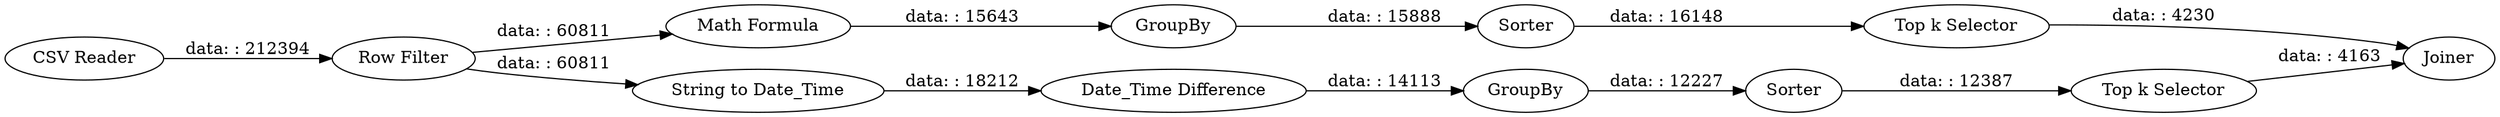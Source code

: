 digraph {
	"3222654433101819439_3" [label="Math Formula"]
	"3222654433101819439_1" [label="CSV Reader"]
	"3222654433101819439_8" [label=Sorter]
	"3222654433101819439_7" [label="String to Date_Time"]
	"3222654433101819439_5" [label="Top k Selector"]
	"3222654433101819439_20" [label="Top k Selector"]
	"3222654433101819439_19" [label=GroupBy]
	"3222654433101819439_2" [label=GroupBy]
	"3222654433101819439_6" [label="Date_Time Difference"]
	"3222654433101819439_4" [label=Sorter]
	"3222654433101819439_11" [label="Row Filter"]
	"3222654433101819439_10" [label=Joiner]
	"3222654433101819439_20" -> "3222654433101819439_10" [label="data: : 4163"]
	"3222654433101819439_3" -> "3222654433101819439_2" [label="data: : 15643"]
	"3222654433101819439_6" -> "3222654433101819439_19" [label="data: : 14113"]
	"3222654433101819439_5" -> "3222654433101819439_10" [label="data: : 4230"]
	"3222654433101819439_7" -> "3222654433101819439_6" [label="data: : 18212"]
	"3222654433101819439_8" -> "3222654433101819439_20" [label="data: : 12387"]
	"3222654433101819439_19" -> "3222654433101819439_8" [label="data: : 12227"]
	"3222654433101819439_4" -> "3222654433101819439_5" [label="data: : 16148"]
	"3222654433101819439_1" -> "3222654433101819439_11" [label="data: : 212394"]
	"3222654433101819439_11" -> "3222654433101819439_3" [label="data: : 60811"]
	"3222654433101819439_11" -> "3222654433101819439_7" [label="data: : 60811"]
	"3222654433101819439_2" -> "3222654433101819439_4" [label="data: : 15888"]
	rankdir=LR
}
